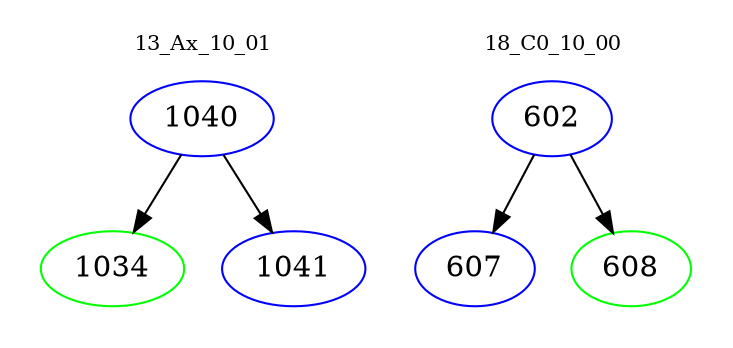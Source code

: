 digraph{
subgraph cluster_0 {
color = white
label = "13_Ax_10_01";
fontsize=10;
T0_1040 [label="1040", color="blue"]
T0_1040 -> T0_1034 [color="black"]
T0_1034 [label="1034", color="green"]
T0_1040 -> T0_1041 [color="black"]
T0_1041 [label="1041", color="blue"]
}
subgraph cluster_1 {
color = white
label = "18_C0_10_00";
fontsize=10;
T1_602 [label="602", color="blue"]
T1_602 -> T1_607 [color="black"]
T1_607 [label="607", color="blue"]
T1_602 -> T1_608 [color="black"]
T1_608 [label="608", color="green"]
}
}

